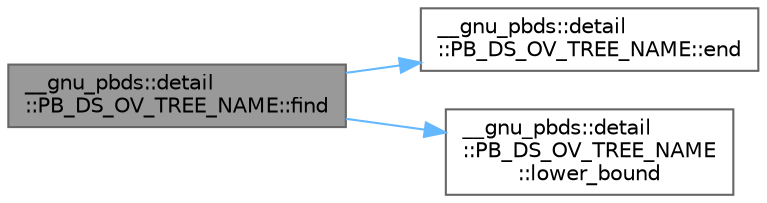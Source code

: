 digraph "__gnu_pbds::detail::PB_DS_OV_TREE_NAME::find"
{
 // LATEX_PDF_SIZE
  bgcolor="transparent";
  edge [fontname=Helvetica,fontsize=10,labelfontname=Helvetica,labelfontsize=10];
  node [fontname=Helvetica,fontsize=10,shape=box,height=0.2,width=0.4];
  rankdir="LR";
  Node1 [id="Node000001",label="__gnu_pbds::detail\l::PB_DS_OV_TREE_NAME::find",height=0.2,width=0.4,color="gray40", fillcolor="grey60", style="filled", fontcolor="black",tooltip=" "];
  Node1 -> Node2 [id="edge1_Node000001_Node000002",color="steelblue1",style="solid",tooltip=" "];
  Node2 [id="Node000002",label="__gnu_pbds::detail\l::PB_DS_OV_TREE_NAME::end",height=0.2,width=0.4,color="grey40", fillcolor="white", style="filled",URL="$class____gnu__pbds_1_1detail_1_1_p_b___d_s___o_v___t_r_e_e___n_a_m_e.html#a04022f58fcd067821e82c93df2deaf9b",tooltip=" "];
  Node1 -> Node3 [id="edge2_Node000001_Node000003",color="steelblue1",style="solid",tooltip=" "];
  Node3 [id="Node000003",label="__gnu_pbds::detail\l::PB_DS_OV_TREE_NAME\l::lower_bound",height=0.2,width=0.4,color="grey40", fillcolor="white", style="filled",URL="$class____gnu__pbds_1_1detail_1_1_p_b___d_s___o_v___t_r_e_e___n_a_m_e.html#a90d84c7b901b9d0780895cc6b695cbc5",tooltip=" "];
}
